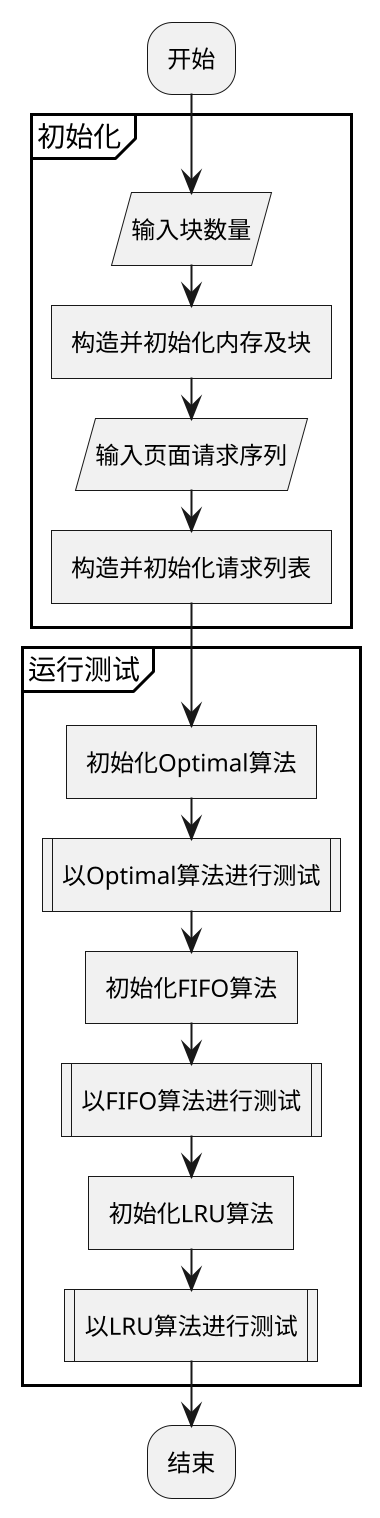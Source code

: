 @startuml
scale 2
:开始;
partition 初始化 {
    :输入块数量/
    :构造并初始化内存及块]
    :输入页面请求序列/
    :构造并初始化请求列表]
}
partition 运行测试 {
    :初始化Optimal算法]
    :以Optimal算法进行测试|
    :初始化FIFO算法]
    :以FIFO算法进行测试|
    :初始化LRU算法]
    :以LRU算法进行测试|
}
:结束;
@enduml